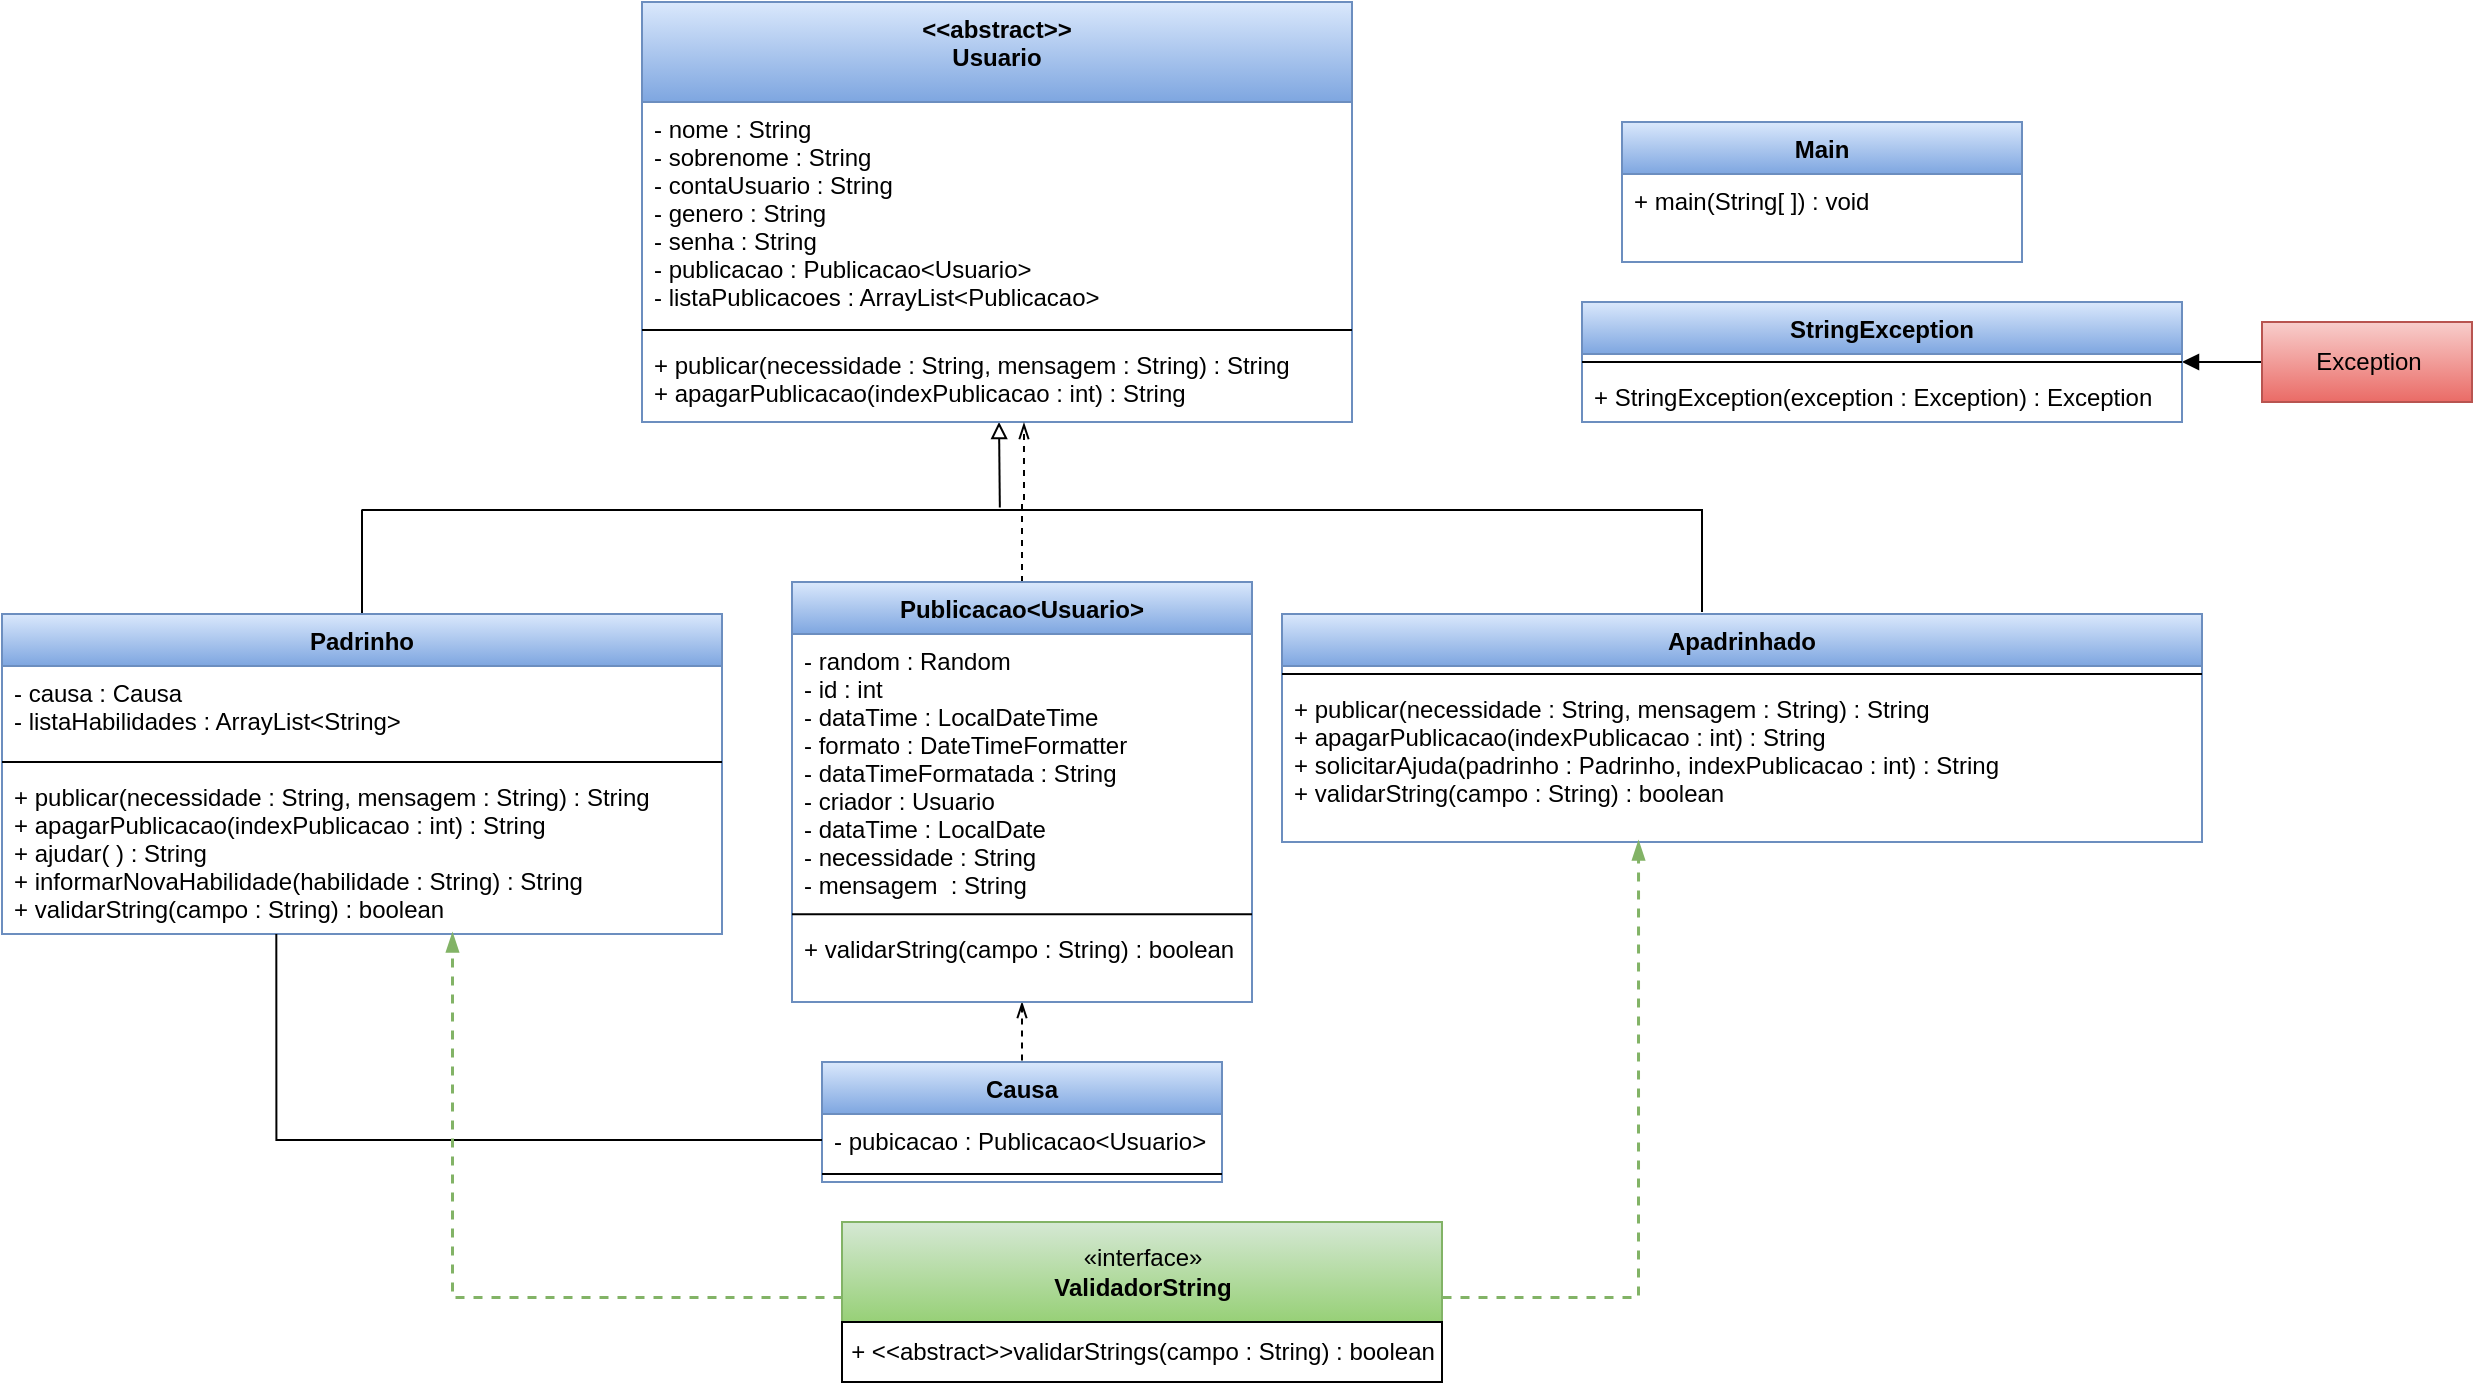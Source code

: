 <mxfile version="15.2.5" type="device"><diagram id="C5RBs43oDa-KdzZeNtuy" name="Page-1"><mxGraphModel dx="2361" dy="1837" grid="1" gridSize="10" guides="1" tooltips="1" connect="1" arrows="1" fold="1" page="1" pageScale="1" pageWidth="827" pageHeight="1169" math="0" shadow="0"><root><mxCell id="WIyWlLk6GJQsqaUBKTNV-0"/><mxCell id="WIyWlLk6GJQsqaUBKTNV-1" parent="WIyWlLk6GJQsqaUBKTNV-0"/><mxCell id="41yHO3OkG0F1sBKOiopu-49" style="edgeStyle=none;rounded=0;orthogonalLoop=1;jettySize=auto;html=1;startArrow=block;startFill=0;endArrow=none;endFill=0;entryX=0.476;entryY=0.35;entryDx=0;entryDy=0;entryPerimeter=0;" parent="WIyWlLk6GJQsqaUBKTNV-1" source="41yHO3OkG0F1sBKOiopu-0" target="41yHO3OkG0F1sBKOiopu-36" edge="1"><mxGeometry relative="1" as="geometry"><mxPoint x="449" y="-787" as="targetPoint"/></mxGeometry></mxCell><mxCell id="41yHO3OkG0F1sBKOiopu-0" value="&lt;&lt;abstract&gt;&gt;&#10;Usuario" style="swimlane;fontStyle=1;align=center;verticalAlign=top;childLayout=stackLayout;horizontal=1;startSize=50;horizontalStack=0;resizeParent=1;resizeParentMax=0;resizeLast=0;collapsible=1;marginBottom=0;fillColor=#dae8fc;strokeColor=#6c8ebf;gradientColor=#7ea6e0;" parent="WIyWlLk6GJQsqaUBKTNV-1" vertex="1"><mxGeometry x="270" y="-1040" width="355" height="210" as="geometry"/></mxCell><mxCell id="41yHO3OkG0F1sBKOiopu-1" value="- nome : String&#10;- sobrenome : String&#10;- contaUsuario : String&#10;- genero : String&#10;- senha : String&#10;- publicacao : Publicacao&lt;Usuario&gt;&#10;- listaPublicacoes : ArrayList&lt;Publicacao&gt;&#10;" style="text;strokeColor=none;fillColor=none;align=left;verticalAlign=top;spacingLeft=4;spacingRight=4;overflow=hidden;rotatable=0;points=[[0,0.5],[1,0.5]];portConstraint=eastwest;" parent="41yHO3OkG0F1sBKOiopu-0" vertex="1"><mxGeometry y="50" width="355" height="110" as="geometry"/></mxCell><mxCell id="41yHO3OkG0F1sBKOiopu-2" value="" style="line;strokeWidth=1;fillColor=none;align=left;verticalAlign=middle;spacingTop=-1;spacingLeft=3;spacingRight=3;rotatable=0;labelPosition=right;points=[];portConstraint=eastwest;" parent="41yHO3OkG0F1sBKOiopu-0" vertex="1"><mxGeometry y="160" width="355" height="8" as="geometry"/></mxCell><mxCell id="41yHO3OkG0F1sBKOiopu-3" value="+ publicar(necessidade : String, mensagem : String) : String&#10;+ apagarPublicacao(indexPublicacao : int) : String&#10; " style="text;strokeColor=none;fillColor=none;align=left;verticalAlign=top;spacingLeft=4;spacingRight=4;overflow=hidden;rotatable=0;points=[[0,0.5],[1,0.5]];portConstraint=eastwest;" parent="41yHO3OkG0F1sBKOiopu-0" vertex="1"><mxGeometry y="168" width="355" height="42" as="geometry"/></mxCell><mxCell id="41yHO3OkG0F1sBKOiopu-47" style="edgeStyle=none;rounded=0;orthogonalLoop=1;jettySize=auto;html=1;exitX=0.5;exitY=0;exitDx=0;exitDy=0;startArrow=none;startFill=0;endArrow=none;endFill=0;entryX=0;entryY=0.465;entryDx=0;entryDy=0;entryPerimeter=0;" parent="WIyWlLk6GJQsqaUBKTNV-1" source="41yHO3OkG0F1sBKOiopu-4" target="41yHO3OkG0F1sBKOiopu-36" edge="1"><mxGeometry relative="1" as="geometry"><mxPoint x="131" y="-786" as="targetPoint"/></mxGeometry></mxCell><mxCell id="41yHO3OkG0F1sBKOiopu-4" value="Padrinho" style="swimlane;fontStyle=1;align=center;verticalAlign=top;childLayout=stackLayout;horizontal=1;startSize=26;horizontalStack=0;resizeParent=1;resizeParentMax=0;resizeLast=0;collapsible=1;marginBottom=0;gradientColor=#7ea6e0;fillColor=#dae8fc;strokeColor=#6c8ebf;" parent="WIyWlLk6GJQsqaUBKTNV-1" vertex="1"><mxGeometry x="-50" y="-734" width="360" height="160" as="geometry"/></mxCell><mxCell id="41yHO3OkG0F1sBKOiopu-5" value="- causa : Causa&#10;- listaHabilidades : ArrayList&lt;String&gt;" style="text;strokeColor=none;fillColor=none;align=left;verticalAlign=top;spacingLeft=4;spacingRight=4;overflow=hidden;rotatable=0;points=[[0,0.5],[1,0.5]];portConstraint=eastwest;" parent="41yHO3OkG0F1sBKOiopu-4" vertex="1"><mxGeometry y="26" width="360" height="44" as="geometry"/></mxCell><mxCell id="41yHO3OkG0F1sBKOiopu-6" value="" style="line;strokeWidth=1;fillColor=none;align=left;verticalAlign=middle;spacingTop=-1;spacingLeft=3;spacingRight=3;rotatable=0;labelPosition=right;points=[];portConstraint=eastwest;" parent="41yHO3OkG0F1sBKOiopu-4" vertex="1"><mxGeometry y="70" width="360" height="8" as="geometry"/></mxCell><mxCell id="41yHO3OkG0F1sBKOiopu-7" value="+ publicar(necessidade : String, mensagem : String) : String&#10;+ apagarPublicacao(indexPublicacao : int) : String&#10;+ ajudar( ) : String&#10;+ informarNovaHabilidade(habilidade : String) : String&#10;+ validarString(campo : String) : boolean" style="text;strokeColor=none;fillColor=none;align=left;verticalAlign=top;spacingLeft=4;spacingRight=4;overflow=hidden;rotatable=0;points=[[0,0.5],[1,0.5]];portConstraint=eastwest;" parent="41yHO3OkG0F1sBKOiopu-4" vertex="1"><mxGeometry y="78" width="360" height="82" as="geometry"/></mxCell><mxCell id="41yHO3OkG0F1sBKOiopu-46" style="edgeStyle=none;rounded=0;orthogonalLoop=1;jettySize=auto;html=1;entryX=1;entryY=0.434;entryDx=0;entryDy=0;entryPerimeter=0;startArrow=none;startFill=0;endArrow=none;endFill=0;" parent="WIyWlLk6GJQsqaUBKTNV-1" target="41yHO3OkG0F1sBKOiopu-36" edge="1"><mxGeometry relative="1" as="geometry"><mxPoint x="800" y="-735" as="sourcePoint"/></mxGeometry></mxCell><mxCell id="41yHO3OkG0F1sBKOiopu-8" value="Apadrinhado" style="swimlane;fontStyle=1;align=center;verticalAlign=top;childLayout=stackLayout;horizontal=1;startSize=26;horizontalStack=0;resizeParent=1;resizeParentMax=0;resizeLast=0;collapsible=1;marginBottom=0;gradientColor=#7ea6e0;fillColor=#dae8fc;strokeColor=#6c8ebf;" parent="WIyWlLk6GJQsqaUBKTNV-1" vertex="1"><mxGeometry x="590" y="-734" width="460" height="114" as="geometry"/></mxCell><mxCell id="41yHO3OkG0F1sBKOiopu-10" value="" style="line;strokeWidth=1;fillColor=none;align=left;verticalAlign=middle;spacingTop=-1;spacingLeft=3;spacingRight=3;rotatable=0;labelPosition=right;points=[];portConstraint=eastwest;" parent="41yHO3OkG0F1sBKOiopu-8" vertex="1"><mxGeometry y="26" width="460" height="8" as="geometry"/></mxCell><mxCell id="41yHO3OkG0F1sBKOiopu-11" value="+ publicar(necessidade : String, mensagem : String) : String&#10;+ apagarPublicacao(indexPublicacao : int) : String&#10;+ solicitarAjuda(padrinho : Padrinho, indexPublicacao : int) : String&#10;+ validarString(campo : String) : boolean" style="text;strokeColor=none;fillColor=none;align=left;verticalAlign=top;spacingLeft=4;spacingRight=4;overflow=hidden;rotatable=0;points=[[0,0.5],[1,0.5]];portConstraint=eastwest;" parent="41yHO3OkG0F1sBKOiopu-8" vertex="1"><mxGeometry y="34" width="460" height="80" as="geometry"/></mxCell><mxCell id="9DD0qddVGgulNDMYq1u6-1" style="edgeStyle=orthogonalEdgeStyle;rounded=0;orthogonalLoop=1;jettySize=auto;html=1;exitX=0.5;exitY=1;exitDx=0;exitDy=0;entryX=0.5;entryY=0;entryDx=0;entryDy=0;startArrow=openThin;startFill=0;endArrow=none;endFill=0;dashed=1;" parent="WIyWlLk6GJQsqaUBKTNV-1" source="41yHO3OkG0F1sBKOiopu-13" target="41yHO3OkG0F1sBKOiopu-19" edge="1"><mxGeometry relative="1" as="geometry"/></mxCell><mxCell id="9DD0qddVGgulNDMYq1u6-4" style="edgeStyle=orthogonalEdgeStyle;rounded=0;orthogonalLoop=1;jettySize=auto;html=1;exitX=0.5;exitY=0;exitDx=0;exitDy=0;entryX=0.538;entryY=1.012;entryDx=0;entryDy=0;entryPerimeter=0;dashed=1;startArrow=none;startFill=0;endArrow=openThin;endFill=0;" parent="WIyWlLk6GJQsqaUBKTNV-1" source="41yHO3OkG0F1sBKOiopu-13" target="41yHO3OkG0F1sBKOiopu-3" edge="1"><mxGeometry relative="1" as="geometry"/></mxCell><mxCell id="41yHO3OkG0F1sBKOiopu-13" value="Publicacao&lt;Usuario&gt;" style="swimlane;fontStyle=1;align=center;verticalAlign=top;childLayout=stackLayout;horizontal=1;startSize=26;horizontalStack=0;resizeParent=1;resizeParentMax=0;resizeLast=0;collapsible=1;marginBottom=0;gradientColor=#7ea6e0;fillColor=#dae8fc;strokeColor=#6c8ebf;" parent="WIyWlLk6GJQsqaUBKTNV-1" vertex="1"><mxGeometry x="345" y="-750" width="230" height="210" as="geometry"/></mxCell><mxCell id="P3C6Kvs72gD2mD4jZm5p-25" value="" style="group" parent="41yHO3OkG0F1sBKOiopu-13" vertex="1" connectable="0"><mxGeometry y="26" width="230" height="144" as="geometry"/></mxCell><mxCell id="41yHO3OkG0F1sBKOiopu-14" value="- random : Random&#10;- id : int&#10;- dataTime : LocalDateTime&#10;- formato : DateTimeFormatter&#10;- dataTimeFormatada : String&#10;- criador : Usuario&#10;- dataTime : LocalDate&#10;- necessidade : String&#10;- mensagem  : String&#10;" style="text;strokeColor=none;fillColor=none;align=left;verticalAlign=top;spacingLeft=4;spacingRight=4;overflow=hidden;rotatable=0;points=[[0,0.5],[1,0.5]];portConstraint=eastwest;" parent="P3C6Kvs72gD2mD4jZm5p-25" vertex="1"><mxGeometry width="230" height="140.488" as="geometry"/></mxCell><mxCell id="P3C6Kvs72gD2mD4jZm5p-34" value="" style="line;strokeWidth=1;fillColor=none;align=left;verticalAlign=middle;spacingTop=-1;spacingLeft=3;spacingRight=3;rotatable=0;labelPosition=right;points=[];portConstraint=eastwest;" parent="P3C6Kvs72gD2mD4jZm5p-25" vertex="1"><mxGeometry y="136.216" width="230" height="7.784" as="geometry"/></mxCell><mxCell id="P3C6Kvs72gD2mD4jZm5p-32" value="" style="group" parent="41yHO3OkG0F1sBKOiopu-13" vertex="1" connectable="0"><mxGeometry y="170" width="230" height="40" as="geometry"/></mxCell><mxCell id="P3C6Kvs72gD2mD4jZm5p-33" value="+ validarString(campo : String) : boolean" style="text;strokeColor=none;fillColor=none;align=left;verticalAlign=top;spacingLeft=4;spacingRight=4;overflow=hidden;rotatable=0;points=[[0,0.5],[1,0.5]];portConstraint=eastwest;" parent="P3C6Kvs72gD2mD4jZm5p-32" vertex="1"><mxGeometry width="230" height="28.571" as="geometry"/></mxCell><mxCell id="41yHO3OkG0F1sBKOiopu-19" value="Causa" style="swimlane;fontStyle=1;align=center;verticalAlign=top;childLayout=stackLayout;horizontal=1;startSize=26;horizontalStack=0;resizeParent=1;resizeParentMax=0;resizeLast=0;collapsible=1;marginBottom=0;gradientColor=#7ea6e0;fillColor=#dae8fc;strokeColor=#6c8ebf;" parent="WIyWlLk6GJQsqaUBKTNV-1" vertex="1"><mxGeometry x="360" y="-510" width="200" height="60" as="geometry"/></mxCell><mxCell id="41yHO3OkG0F1sBKOiopu-20" value="- pubicacao : Publicacao&lt;Usuario&gt;" style="text;strokeColor=none;fillColor=none;align=left;verticalAlign=top;spacingLeft=4;spacingRight=4;overflow=hidden;rotatable=0;points=[[0,0.5],[1,0.5]];portConstraint=eastwest;" parent="41yHO3OkG0F1sBKOiopu-19" vertex="1"><mxGeometry y="26" width="200" height="26" as="geometry"/></mxCell><mxCell id="41yHO3OkG0F1sBKOiopu-21" value="" style="line;strokeWidth=1;fillColor=none;align=left;verticalAlign=middle;spacingTop=-1;spacingLeft=3;spacingRight=3;rotatable=0;labelPosition=right;points=[];portConstraint=eastwest;" parent="41yHO3OkG0F1sBKOiopu-19" vertex="1"><mxGeometry y="52" width="200" height="8" as="geometry"/></mxCell><mxCell id="41yHO3OkG0F1sBKOiopu-41" style="edgeStyle=none;rounded=0;orthogonalLoop=1;jettySize=auto;html=1;startArrow=block;startFill=1;endArrow=none;endFill=0;entryX=0;entryY=0.5;entryDx=0;entryDy=0;" parent="WIyWlLk6GJQsqaUBKTNV-1" source="41yHO3OkG0F1sBKOiopu-23" target="41yHO3OkG0F1sBKOiopu-27" edge="1"><mxGeometry relative="1" as="geometry"><mxPoint x="770" y="-630" as="targetPoint"/></mxGeometry></mxCell><mxCell id="41yHO3OkG0F1sBKOiopu-23" value="StringException" style="swimlane;fontStyle=1;align=center;verticalAlign=top;childLayout=stackLayout;horizontal=1;startSize=26;horizontalStack=0;resizeParent=1;resizeParentMax=0;resizeLast=0;collapsible=1;marginBottom=0;gradientColor=#7ea6e0;fillColor=#dae8fc;strokeColor=#6c8ebf;" parent="WIyWlLk6GJQsqaUBKTNV-1" vertex="1"><mxGeometry x="740" y="-890" width="300" height="60" as="geometry"/></mxCell><mxCell id="41yHO3OkG0F1sBKOiopu-25" value="" style="line;strokeWidth=1;fillColor=none;align=left;verticalAlign=middle;spacingTop=-1;spacingLeft=3;spacingRight=3;rotatable=0;labelPosition=right;points=[];portConstraint=eastwest;" parent="41yHO3OkG0F1sBKOiopu-23" vertex="1"><mxGeometry y="26" width="300" height="8" as="geometry"/></mxCell><mxCell id="41yHO3OkG0F1sBKOiopu-26" value="+ StringException(exception : Exception) : Exception" style="text;strokeColor=none;fillColor=none;align=left;verticalAlign=top;spacingLeft=4;spacingRight=4;overflow=hidden;rotatable=0;points=[[0,0.5],[1,0.5]];portConstraint=eastwest;" parent="41yHO3OkG0F1sBKOiopu-23" vertex="1"><mxGeometry y="34" width="300" height="26" as="geometry"/></mxCell><mxCell id="41yHO3OkG0F1sBKOiopu-27" value="&lt;span style=&quot;text-align: left&quot;&gt;Exception&lt;/span&gt;" style="html=1;gradientColor=#ea6b66;fillColor=#f8cecc;strokeColor=#b85450;" parent="WIyWlLk6GJQsqaUBKTNV-1" vertex="1"><mxGeometry x="1080" y="-880" width="105" height="40" as="geometry"/></mxCell><mxCell id="41yHO3OkG0F1sBKOiopu-28" value="" style="group;gradientColor=#97d077;fillColor=#d5e8d4;strokeColor=#82b366;" parent="WIyWlLk6GJQsqaUBKTNV-1" vertex="1" connectable="0"><mxGeometry x="370" y="-430" width="300" height="80" as="geometry"/></mxCell><mxCell id="9DD0qddVGgulNDMYq1u6-10" value="" style="group" parent="41yHO3OkG0F1sBKOiopu-28" vertex="1" connectable="0"><mxGeometry width="300" height="80" as="geometry"/></mxCell><mxCell id="41yHO3OkG0F1sBKOiopu-17" value="«interface»&lt;br&gt;&lt;b&gt;ValidadorString&lt;/b&gt;" style="html=1;gradientColor=#97d077;fillColor=#d5e8d4;strokeColor=#82b366;" parent="9DD0qddVGgulNDMYq1u6-10" vertex="1"><mxGeometry width="300" height="50" as="geometry"/></mxCell><mxCell id="41yHO3OkG0F1sBKOiopu-18" value="+ &amp;lt;&amp;lt;abstract&amp;gt;&amp;gt;validarStrings(campo : String) : boolean" style="html=1;" parent="9DD0qddVGgulNDMYq1u6-10" vertex="1"><mxGeometry y="50" width="300" height="30" as="geometry"/></mxCell><mxCell id="41yHO3OkG0F1sBKOiopu-36" value="" style="line;strokeWidth=1;fillColor=none;align=left;verticalAlign=middle;spacingTop=-1;spacingLeft=3;spacingRight=3;rotatable=0;labelPosition=right;points=[];portConstraint=eastwest;" parent="WIyWlLk6GJQsqaUBKTNV-1" vertex="1"><mxGeometry x="130" y="-790" width="670" height="8" as="geometry"/></mxCell><mxCell id="9DD0qddVGgulNDMYq1u6-0" style="edgeStyle=orthogonalEdgeStyle;rounded=0;orthogonalLoop=1;jettySize=auto;html=1;exitX=0;exitY=0.5;exitDx=0;exitDy=0;entryX=0.381;entryY=1;entryDx=0;entryDy=0;entryPerimeter=0;startArrow=none;startFill=0;endArrow=none;endFill=0;" parent="WIyWlLk6GJQsqaUBKTNV-1" source="41yHO3OkG0F1sBKOiopu-20" target="41yHO3OkG0F1sBKOiopu-7" edge="1"><mxGeometry relative="1" as="geometry"/></mxCell><mxCell id="P3C6Kvs72gD2mD4jZm5p-1" value="Main" style="swimlane;fontStyle=1;align=center;verticalAlign=top;childLayout=stackLayout;horizontal=1;startSize=26;horizontalStack=0;resizeParent=1;resizeParentMax=0;resizeLast=0;collapsible=1;marginBottom=0;gradientColor=#7ea6e0;fillColor=#dae8fc;strokeColor=#6c8ebf;" parent="WIyWlLk6GJQsqaUBKTNV-1" vertex="1"><mxGeometry x="760" y="-980" width="200" height="70" as="geometry"/></mxCell><mxCell id="P3C6Kvs72gD2mD4jZm5p-4" value="+ main(String[ ]) : void" style="text;strokeColor=none;fillColor=none;align=left;verticalAlign=top;spacingLeft=4;spacingRight=4;overflow=hidden;rotatable=0;points=[[0,0.5],[1,0.5]];portConstraint=eastwest;" parent="P3C6Kvs72gD2mD4jZm5p-1" vertex="1"><mxGeometry y="26" width="200" height="44" as="geometry"/></mxCell><mxCell id="P3C6Kvs72gD2mD4jZm5p-42" style="edgeStyle=orthogonalEdgeStyle;rounded=0;orthogonalLoop=1;jettySize=auto;html=1;exitX=0;exitY=0.75;exitDx=0;exitDy=0;entryX=0.625;entryY=0.99;entryDx=0;entryDy=0;entryPerimeter=0;endArrow=blockThin;endFill=1;strokeWidth=1.5;dashed=1;gradientColor=#97d077;fillColor=#d5e8d4;strokeColor=#82b366;" parent="WIyWlLk6GJQsqaUBKTNV-1" source="41yHO3OkG0F1sBKOiopu-17" target="41yHO3OkG0F1sBKOiopu-7" edge="1"><mxGeometry relative="1" as="geometry"/></mxCell><mxCell id="P3C6Kvs72gD2mD4jZm5p-43" style="edgeStyle=orthogonalEdgeStyle;rounded=0;orthogonalLoop=1;jettySize=auto;html=1;exitX=1;exitY=0.75;exitDx=0;exitDy=0;entryX=0.387;entryY=0.99;entryDx=0;entryDy=0;entryPerimeter=0;endArrow=blockThin;endFill=1;strokeWidth=1.5;dashed=1;gradientColor=#97d077;fillColor=#d5e8d4;strokeColor=#82b366;" parent="WIyWlLk6GJQsqaUBKTNV-1" source="41yHO3OkG0F1sBKOiopu-17" target="41yHO3OkG0F1sBKOiopu-11" edge="1"><mxGeometry relative="1" as="geometry"/></mxCell></root></mxGraphModel></diagram></mxfile>